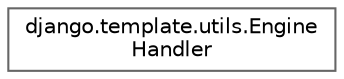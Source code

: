 digraph "Graphical Class Hierarchy"
{
 // LATEX_PDF_SIZE
  bgcolor="transparent";
  edge [fontname=Helvetica,fontsize=10,labelfontname=Helvetica,labelfontsize=10];
  node [fontname=Helvetica,fontsize=10,shape=box,height=0.2,width=0.4];
  rankdir="LR";
  Node0 [id="Node000000",label="django.template.utils.Engine\lHandler",height=0.2,width=0.4,color="grey40", fillcolor="white", style="filled",URL="$classdjango_1_1template_1_1utils_1_1_engine_handler.html",tooltip=" "];
}
